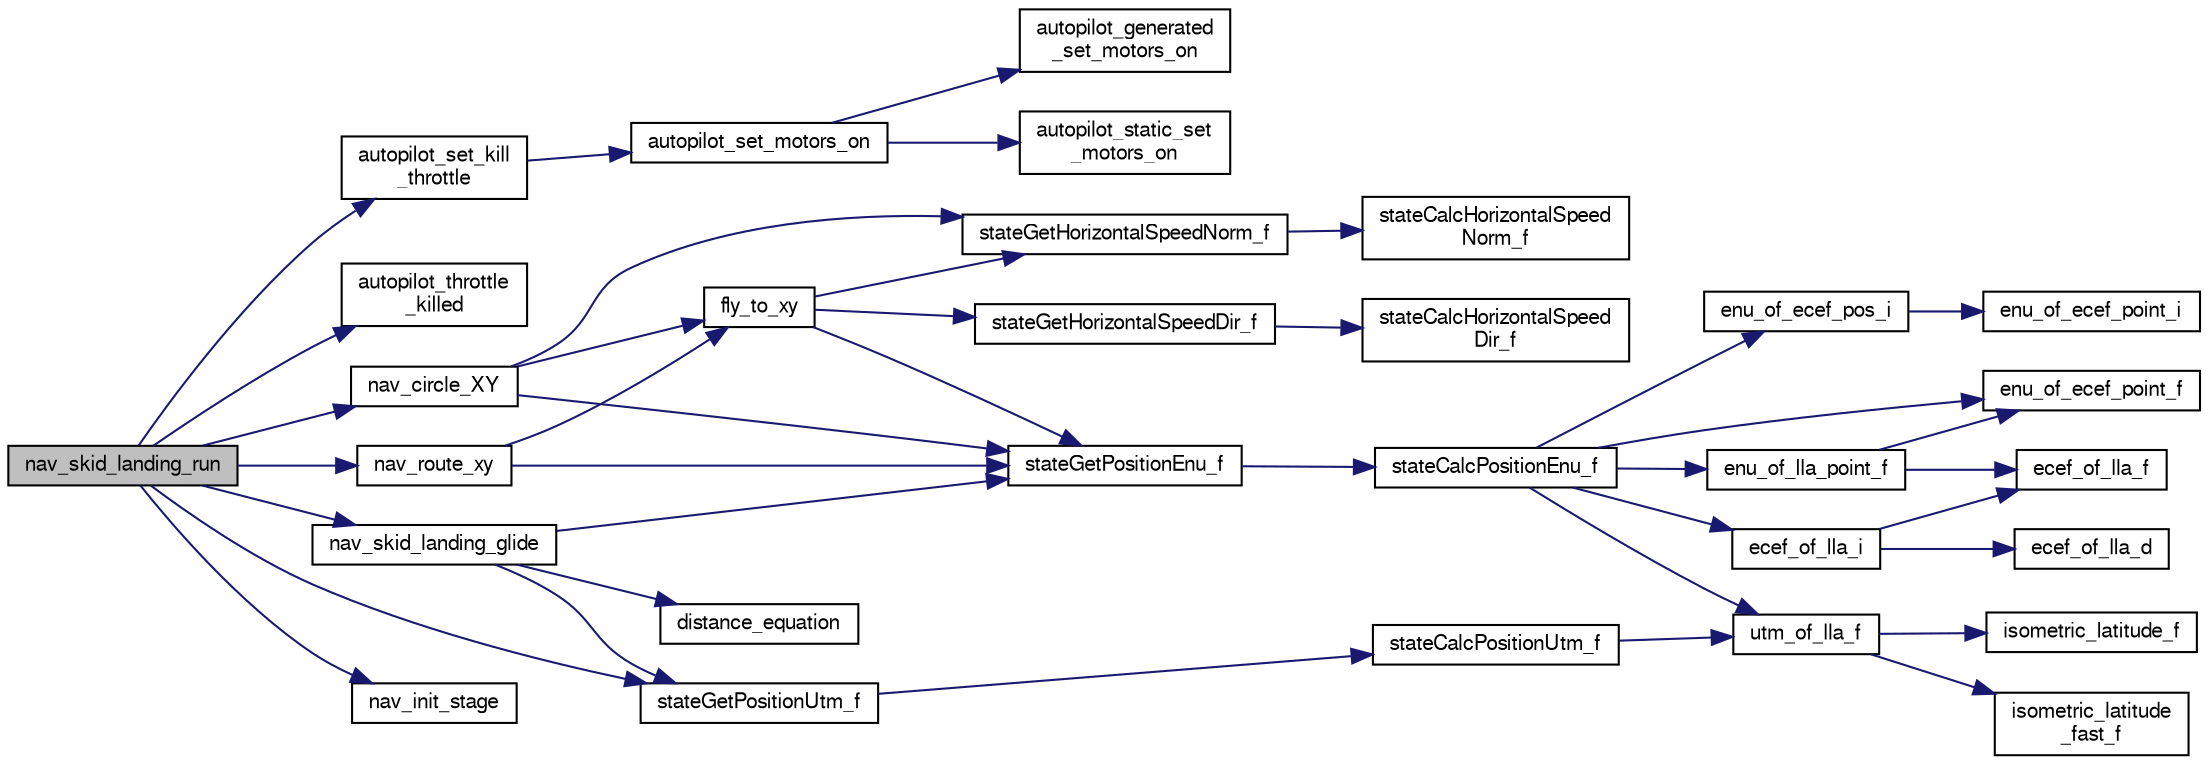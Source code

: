 digraph "nav_skid_landing_run"
{
  edge [fontname="FreeSans",fontsize="10",labelfontname="FreeSans",labelfontsize="10"];
  node [fontname="FreeSans",fontsize="10",shape=record];
  rankdir="LR";
  Node1 [label="nav_skid_landing_run",height=0.2,width=0.4,color="black", fillcolor="grey75", style="filled", fontcolor="black"];
  Node1 -> Node2 [color="midnightblue",fontsize="10",style="solid",fontname="FreeSans"];
  Node2 [label="autopilot_set_kill\l_throttle",height=0.2,width=0.4,color="black", fillcolor="white", style="filled",URL="$autopilot_8c.html#ab83712cb24bab637f3f254d4a96ada1e",tooltip="set kill throttle "];
  Node2 -> Node3 [color="midnightblue",fontsize="10",style="solid",fontname="FreeSans"];
  Node3 [label="autopilot_set_motors_on",height=0.2,width=0.4,color="black", fillcolor="white", style="filled",URL="$autopilot_8c.html#a984f4d5c6b86649c92c12acff12025f5",tooltip="turn motors on/off, eventually depending of the current mode set kill_throttle accordingly FIXME is i..."];
  Node3 -> Node4 [color="midnightblue",fontsize="10",style="solid",fontname="FreeSans"];
  Node4 [label="autopilot_generated\l_set_motors_on",height=0.2,width=0.4,color="black", fillcolor="white", style="filled",URL="$fixedwing_2autopilot__generated_8c.html#ae22ba131f3568b0ef1e9b5b57bdf74ab"];
  Node3 -> Node5 [color="midnightblue",fontsize="10",style="solid",fontname="FreeSans"];
  Node5 [label="autopilot_static_set\l_motors_on",height=0.2,width=0.4,color="black", fillcolor="white", style="filled",URL="$fixedwing_2autopilot__static_8c.html#abfbb0a41b76eefca4b0df8297b2569c8"];
  Node1 -> Node6 [color="midnightblue",fontsize="10",style="solid",fontname="FreeSans"];
  Node6 [label="autopilot_throttle\l_killed",height=0.2,width=0.4,color="black", fillcolor="white", style="filled",URL="$autopilot_8c.html#ad0636a1ccc27b07219072341aec524d8",tooltip="get kill status "];
  Node1 -> Node7 [color="midnightblue",fontsize="10",style="solid",fontname="FreeSans"];
  Node7 [label="nav_circle_XY",height=0.2,width=0.4,color="black", fillcolor="white", style="filled",URL="$nav_8c.html#ad1b9d2e8da4a32477ca8bedc0bca86fe",tooltip="Navigates around (x, y). "];
  Node7 -> Node8 [color="midnightblue",fontsize="10",style="solid",fontname="FreeSans"];
  Node8 [label="fly_to_xy",height=0.2,width=0.4,color="black", fillcolor="white", style="filled",URL="$nav_8c.html#ae9d11d2e378b23ecbee86419cbf341f0",tooltip="Computes desired_x, desired_y and desired_course. "];
  Node8 -> Node9 [color="midnightblue",fontsize="10",style="solid",fontname="FreeSans"];
  Node9 [label="stateGetHorizontalSpeedDir_f",height=0.2,width=0.4,color="black", fillcolor="white", style="filled",URL="$group__state__velocity.html#ga6f8b83126a235daea584aa9ce97f7fac",tooltip="Get dir of horizontal ground speed (float). "];
  Node9 -> Node10 [color="midnightblue",fontsize="10",style="solid",fontname="FreeSans"];
  Node10 [label="stateCalcHorizontalSpeed\lDir_f",height=0.2,width=0.4,color="black", fillcolor="white", style="filled",URL="$group__state__velocity.html#gad9b7b6ea39d5a4ee3e824f97204c4bb5"];
  Node8 -> Node11 [color="midnightblue",fontsize="10",style="solid",fontname="FreeSans"];
  Node11 [label="stateGetHorizontalSpeedNorm_f",height=0.2,width=0.4,color="black", fillcolor="white", style="filled",URL="$group__state__velocity.html#ga1396b84069296dc0353f25281a472c08",tooltip="Get norm of horizontal ground speed (float). "];
  Node11 -> Node12 [color="midnightblue",fontsize="10",style="solid",fontname="FreeSans"];
  Node12 [label="stateCalcHorizontalSpeed\lNorm_f",height=0.2,width=0.4,color="black", fillcolor="white", style="filled",URL="$group__state__velocity.html#ga990849172b82f2e3bc1ab9da2395c9c4"];
  Node8 -> Node13 [color="midnightblue",fontsize="10",style="solid",fontname="FreeSans"];
  Node13 [label="stateGetPositionEnu_f",height=0.2,width=0.4,color="black", fillcolor="white", style="filled",URL="$group__state__position.html#ga545d479db45e1a9711e59736b6d1309b",tooltip="Get position in local ENU coordinates (float). "];
  Node13 -> Node14 [color="midnightblue",fontsize="10",style="solid",fontname="FreeSans"];
  Node14 [label="stateCalcPositionEnu_f",height=0.2,width=0.4,color="black", fillcolor="white", style="filled",URL="$group__state__position.html#ga718066acd9581365ca5c2aacb29130fd"];
  Node14 -> Node15 [color="midnightblue",fontsize="10",style="solid",fontname="FreeSans"];
  Node15 [label="enu_of_ecef_point_f",height=0.2,width=0.4,color="black", fillcolor="white", style="filled",URL="$pprz__geodetic__float_8c.html#a2a82ebdce90a3e41d54f72c5e787fcd0"];
  Node14 -> Node16 [color="midnightblue",fontsize="10",style="solid",fontname="FreeSans"];
  Node16 [label="enu_of_ecef_pos_i",height=0.2,width=0.4,color="black", fillcolor="white", style="filled",URL="$group__math__geodetic__int.html#ga710a45725431766f0a003ba93cb58a11",tooltip="Convert a ECEF position to local ENU. "];
  Node16 -> Node17 [color="midnightblue",fontsize="10",style="solid",fontname="FreeSans"];
  Node17 [label="enu_of_ecef_point_i",height=0.2,width=0.4,color="black", fillcolor="white", style="filled",URL="$group__math__geodetic__int.html#ga85bcbfc73a43b120465422ec55647573",tooltip="Convert a point from ECEF to local ENU. "];
  Node14 -> Node18 [color="midnightblue",fontsize="10",style="solid",fontname="FreeSans"];
  Node18 [label="enu_of_lla_point_f",height=0.2,width=0.4,color="black", fillcolor="white", style="filled",URL="$pprz__geodetic__float_8c.html#ab8d5cb7292ea74802e7a94e265c0703a"];
  Node18 -> Node19 [color="midnightblue",fontsize="10",style="solid",fontname="FreeSans"];
  Node19 [label="ecef_of_lla_f",height=0.2,width=0.4,color="black", fillcolor="white", style="filled",URL="$pprz__geodetic__float_8c.html#a65bc5ba8b61d014ca659035759cc001c"];
  Node18 -> Node15 [color="midnightblue",fontsize="10",style="solid",fontname="FreeSans"];
  Node14 -> Node20 [color="midnightblue",fontsize="10",style="solid",fontname="FreeSans"];
  Node20 [label="ecef_of_lla_i",height=0.2,width=0.4,color="black", fillcolor="white", style="filled",URL="$group__math__geodetic__int.html#ga386f7bf340618bf1454ca2a3b5086100",tooltip="Convert a LLA to ECEF. "];
  Node20 -> Node19 [color="midnightblue",fontsize="10",style="solid",fontname="FreeSans"];
  Node20 -> Node21 [color="midnightblue",fontsize="10",style="solid",fontname="FreeSans"];
  Node21 [label="ecef_of_lla_d",height=0.2,width=0.4,color="black", fillcolor="white", style="filled",URL="$group__math__geodetic__double.html#gae6608c48696daebf3382f08e655028d9"];
  Node14 -> Node22 [color="midnightblue",fontsize="10",style="solid",fontname="FreeSans"];
  Node22 [label="utm_of_lla_f",height=0.2,width=0.4,color="black", fillcolor="white", style="filled",URL="$pprz__geodetic__float_8c.html#af99d4775df518f30b741b49c26eceedd"];
  Node22 -> Node23 [color="midnightblue",fontsize="10",style="solid",fontname="FreeSans"];
  Node23 [label="isometric_latitude_f",height=0.2,width=0.4,color="black", fillcolor="white", style="filled",URL="$pprz__geodetic__float_8c.html#a25c5bd31de0ea0d0caf14a0d217ad3ea"];
  Node22 -> Node24 [color="midnightblue",fontsize="10",style="solid",fontname="FreeSans"];
  Node24 [label="isometric_latitude\l_fast_f",height=0.2,width=0.4,color="black", fillcolor="white", style="filled",URL="$pprz__geodetic__float_8c.html#a21ea1b369f7d4abd984fb89c488dde24"];
  Node7 -> Node11 [color="midnightblue",fontsize="10",style="solid",fontname="FreeSans"];
  Node7 -> Node13 [color="midnightblue",fontsize="10",style="solid",fontname="FreeSans"];
  Node1 -> Node25 [color="midnightblue",fontsize="10",style="solid",fontname="FreeSans"];
  Node25 [label="nav_init_stage",height=0.2,width=0.4,color="black", fillcolor="white", style="filled",URL="$nav_8c.html#a2580ee456d7dd3d157fd7c43ad2eac2d",tooltip="needs to be implemented by fixedwing and rotorcraft seperately "];
  Node1 -> Node26 [color="midnightblue",fontsize="10",style="solid",fontname="FreeSans"];
  Node26 [label="nav_route_xy",height=0.2,width=0.4,color="black", fillcolor="white", style="filled",URL="$nav_8c.html#ab4247c9f3dc0417690e1404add032cbe",tooltip="Computes the carrot position along the desired segment. "];
  Node26 -> Node8 [color="midnightblue",fontsize="10",style="solid",fontname="FreeSans"];
  Node26 -> Node13 [color="midnightblue",fontsize="10",style="solid",fontname="FreeSans"];
  Node1 -> Node27 [color="midnightblue",fontsize="10",style="solid",fontname="FreeSans"];
  Node27 [label="nav_skid_landing_glide",height=0.2,width=0.4,color="black", fillcolor="white", style="filled",URL="$nav__skid__landing_8c.html#a86a7be4e82f2b11c0232b41222a7638a"];
  Node27 -> Node28 [color="midnightblue",fontsize="10",style="solid",fontname="FreeSans"];
  Node28 [label="distance_equation",height=0.2,width=0.4,color="black", fillcolor="white", style="filled",URL="$nav__skid__landing_8c.html#aaa563d267379243565db9b6c74f45a64"];
  Node27 -> Node13 [color="midnightblue",fontsize="10",style="solid",fontname="FreeSans"];
  Node27 -> Node29 [color="midnightblue",fontsize="10",style="solid",fontname="FreeSans"];
  Node29 [label="stateGetPositionUtm_f",height=0.2,width=0.4,color="black", fillcolor="white", style="filled",URL="$group__state__position.html#ga7488f3b1e3afa9515541c0130278bdac",tooltip="Get position in UTM coordinates (float). "];
  Node29 -> Node30 [color="midnightblue",fontsize="10",style="solid",fontname="FreeSans"];
  Node30 [label="stateCalcPositionUtm_f",height=0.2,width=0.4,color="black", fillcolor="white", style="filled",URL="$group__state__position.html#ga6893f5e3d84e0464d2bc6fc86a08f16d"];
  Node30 -> Node22 [color="midnightblue",fontsize="10",style="solid",fontname="FreeSans"];
  Node1 -> Node29 [color="midnightblue",fontsize="10",style="solid",fontname="FreeSans"];
}

